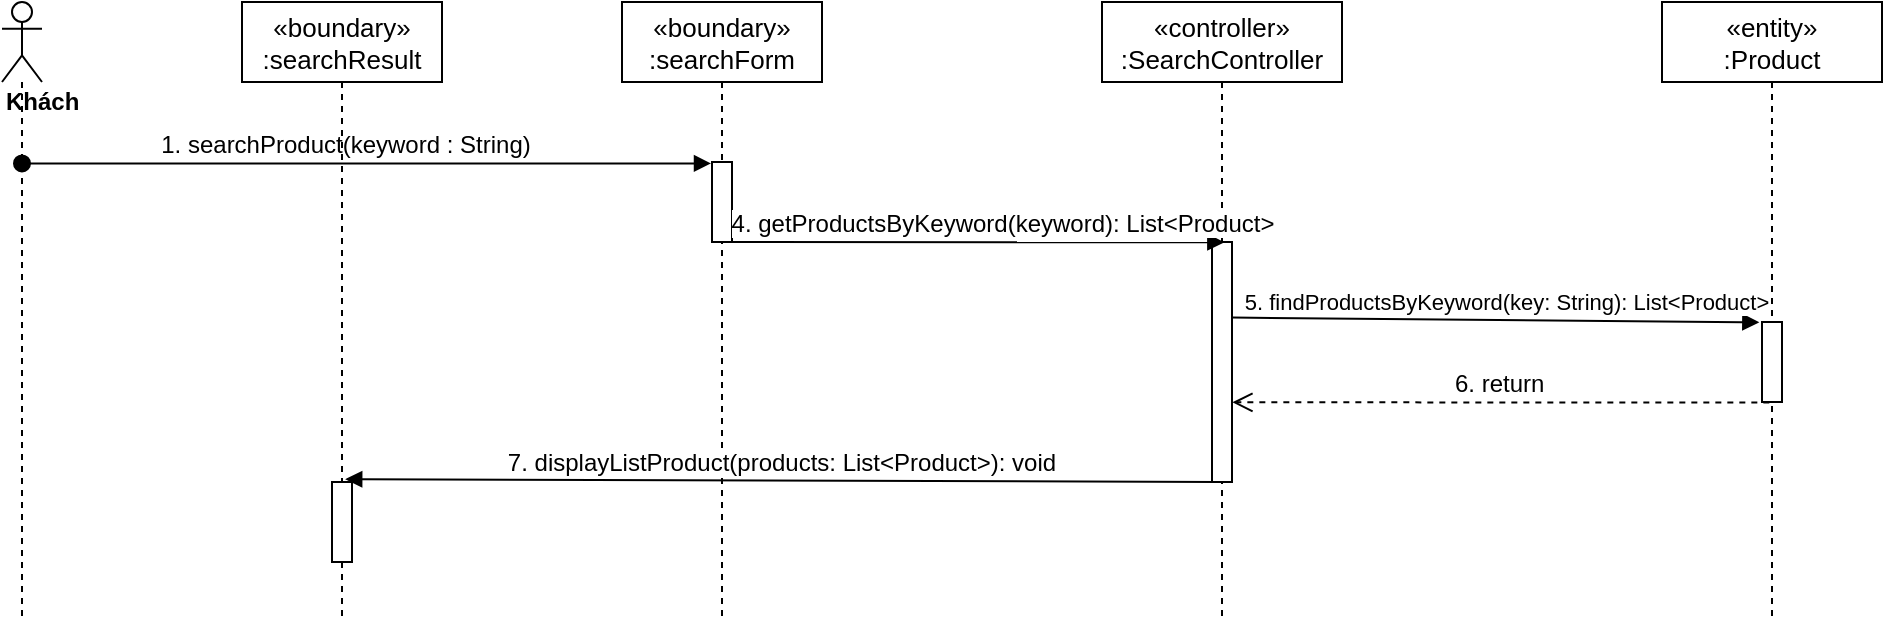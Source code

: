 <mxfile version="14.7.10" type="device"><diagram id="kgpKYQtTHZ0yAKxKKP6v" name="Page-1"><mxGraphModel dx="1038" dy="521" grid="1" gridSize="10" guides="1" tooltips="1" connect="1" arrows="1" fold="1" page="1" pageScale="1" pageWidth="850" pageHeight="1100" math="0" shadow="0"><root><mxCell id="0"/><mxCell id="1" parent="0"/><mxCell id="3nuBFxr9cyL0pnOWT2aG-1" value="«boundary»&#10;:searchForm" style="shape=umlLifeline;perimeter=lifelinePerimeter;container=1;collapsible=0;recursiveResize=0;rounded=0;shadow=0;strokeWidth=1;fontSize=13;" parent="1" vertex="1"><mxGeometry x="410" y="80" width="100" height="310" as="geometry"/></mxCell><mxCell id="3nuBFxr9cyL0pnOWT2aG-2" value="" style="points=[];perimeter=orthogonalPerimeter;rounded=0;shadow=0;strokeWidth=1;" parent="3nuBFxr9cyL0pnOWT2aG-1" vertex="1"><mxGeometry x="45" y="80" width="10" height="40" as="geometry"/></mxCell><mxCell id="3nuBFxr9cyL0pnOWT2aG-5" value="«controller»&#10;:SearchController" style="shape=umlLifeline;perimeter=lifelinePerimeter;container=1;collapsible=0;recursiveResize=0;rounded=0;shadow=0;strokeWidth=1;fontSize=13;" parent="1" vertex="1"><mxGeometry x="650" y="80" width="120" height="310" as="geometry"/></mxCell><mxCell id="3nuBFxr9cyL0pnOWT2aG-6" value="" style="points=[];perimeter=orthogonalPerimeter;rounded=0;shadow=0;strokeWidth=1;" parent="3nuBFxr9cyL0pnOWT2aG-5" vertex="1"><mxGeometry x="55" y="120" width="10" height="120" as="geometry"/></mxCell><mxCell id="LgHwtYhqSYWA9L9eKRov-1" value="&lt;div&gt;&lt;b&gt;Khách&lt;/b&gt;&lt;/div&gt;" style="shape=umlLifeline;participant=umlActor;perimeter=lifelinePerimeter;whiteSpace=wrap;html=1;container=1;collapsible=0;recursiveResize=0;verticalAlign=top;spacingTop=36;outlineConnect=0;align=left;" parent="1" vertex="1"><mxGeometry x="100" y="80" width="20" height="310" as="geometry"/></mxCell><mxCell id="3nuBFxr9cyL0pnOWT2aG-3" value="1. searchProduct(keyword : String)" style="verticalAlign=bottom;startArrow=oval;endArrow=block;startSize=8;shadow=0;strokeWidth=1;entryX=-0.05;entryY=0.018;entryDx=0;entryDy=0;entryPerimeter=0;fontSize=12;" parent="1" source="LgHwtYhqSYWA9L9eKRov-1" target="3nuBFxr9cyL0pnOWT2aG-2" edge="1"><mxGeometry x="-0.06" relative="1" as="geometry"><mxPoint x="100" y="170" as="sourcePoint"/><mxPoint as="offset"/></mxGeometry></mxCell><mxCell id="LgHwtYhqSYWA9L9eKRov-6" value="&lt;font style=&quot;font-size: 12px&quot;&gt;4. getProductsByKeyword(keyword): List&amp;lt;Product&amp;gt;&lt;/font&gt;" style="html=1;verticalAlign=bottom;endArrow=block;entryX=0.617;entryY=0.001;entryDx=0;entryDy=0;entryPerimeter=0;" parent="1" source="3nuBFxr9cyL0pnOWT2aG-2" target="3nuBFxr9cyL0pnOWT2aG-6" edge="1"><mxGeometry x="0.097" width="80" relative="1" as="geometry"><mxPoint x="320" y="248" as="sourcePoint"/><mxPoint x="500" y="210" as="targetPoint"/><mxPoint as="offset"/></mxGeometry></mxCell><mxCell id="LgHwtYhqSYWA9L9eKRov-10" value="«entity»&#10;:Product" style="shape=umlLifeline;perimeter=lifelinePerimeter;container=1;collapsible=0;recursiveResize=0;rounded=0;shadow=0;strokeWidth=1;fontSize=13;" parent="1" vertex="1"><mxGeometry x="930" y="80" width="110" height="310" as="geometry"/></mxCell><mxCell id="LgHwtYhqSYWA9L9eKRov-11" value="" style="points=[];perimeter=orthogonalPerimeter;rounded=0;shadow=0;strokeWidth=1;" parent="LgHwtYhqSYWA9L9eKRov-10" vertex="1"><mxGeometry x="50" y="160" width="10" height="40" as="geometry"/></mxCell><mxCell id="LgHwtYhqSYWA9L9eKRov-12" value="5. findProductsByKeyword(key: String): List&amp;lt;Product&amp;gt;" style="html=1;verticalAlign=bottom;endArrow=block;entryX=-0.133;entryY=0.004;entryDx=0;entryDy=0;entryPerimeter=0;exitX=1.02;exitY=0.315;exitDx=0;exitDy=0;exitPerimeter=0;" parent="1" source="3nuBFxr9cyL0pnOWT2aG-6" target="LgHwtYhqSYWA9L9eKRov-11" edge="1"><mxGeometry x="0.041" width="80" relative="1" as="geometry"><mxPoint x="766" y="240" as="sourcePoint"/><mxPoint x="1000" y="190" as="targetPoint"/><mxPoint as="offset"/></mxGeometry></mxCell><mxCell id="LgHwtYhqSYWA9L9eKRov-13" value="&lt;font style=&quot;font-size: 12px&quot;&gt;6. return&amp;nbsp;&lt;/font&gt;" style="html=1;verticalAlign=bottom;endArrow=open;dashed=1;endSize=8;exitX=0.367;exitY=1.006;exitDx=0;exitDy=0;exitPerimeter=0;entryX=1.02;entryY=0.668;entryDx=0;entryDy=0;entryPerimeter=0;" parent="1" source="LgHwtYhqSYWA9L9eKRov-11" target="3nuBFxr9cyL0pnOWT2aG-6" edge="1"><mxGeometry relative="1" as="geometry"><mxPoint x="1000" y="360" as="sourcePoint"/><mxPoint x="780" y="280" as="targetPoint"/></mxGeometry></mxCell><mxCell id="LgHwtYhqSYWA9L9eKRov-15" value="7. displayListProduct(products: List&lt;Product&gt;): void" style="verticalAlign=bottom;endArrow=block;shadow=0;strokeWidth=1;exitX=0.3;exitY=1;exitDx=0;exitDy=0;exitPerimeter=0;entryX=0.66;entryY=-0.035;entryDx=0;entryDy=0;entryPerimeter=0;fontSize=12;" parent="1" source="3nuBFxr9cyL0pnOWT2aG-6" target="v7xmiZZX4MdpTGdXj16L-4" edge="1"><mxGeometry relative="1" as="geometry"><mxPoint x="610" y="347" as="sourcePoint"/><mxPoint x="300" y="320" as="targetPoint"/></mxGeometry></mxCell><mxCell id="v7xmiZZX4MdpTGdXj16L-1" value="«boundary»&#10;:searchResult" style="shape=umlLifeline;perimeter=lifelinePerimeter;container=1;collapsible=0;recursiveResize=0;rounded=0;shadow=0;strokeWidth=1;fontSize=13;" parent="1" vertex="1"><mxGeometry x="220" y="80" width="100" height="310" as="geometry"/></mxCell><mxCell id="v7xmiZZX4MdpTGdXj16L-4" value="" style="html=1;points=[];perimeter=orthogonalPerimeter;" parent="1" vertex="1"><mxGeometry x="265" y="320" width="10" height="40" as="geometry"/></mxCell></root></mxGraphModel></diagram></mxfile>